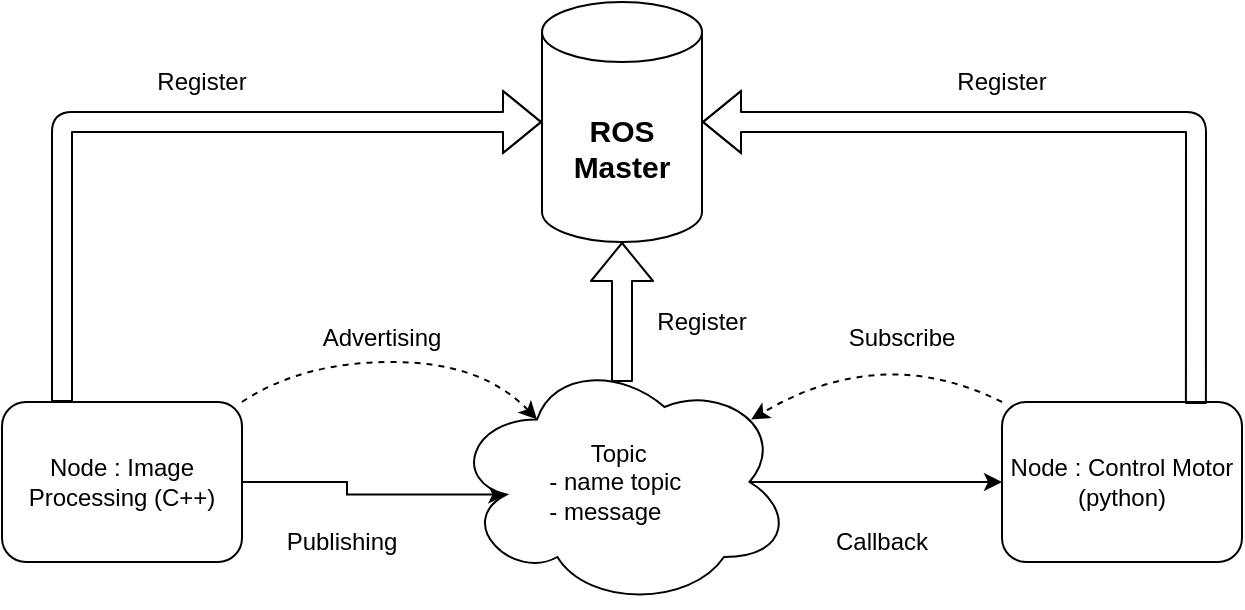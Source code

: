 <mxfile version="14.7.7" type="github">
  <diagram id="xefSnKeaQwo-I6Wb9cvb" name="Page-1">
    <mxGraphModel dx="1373" dy="774" grid="1" gridSize="10" guides="1" tooltips="1" connect="1" arrows="1" fold="1" page="1" pageScale="1" pageWidth="827" pageHeight="1169" math="0" shadow="0">
      <root>
        <mxCell id="0" />
        <mxCell id="1" parent="0" />
        <mxCell id="JplTg-2ZCXmD6sLREcR1-1" value="&lt;font style=&quot;font-size: 15px&quot;&gt;&lt;b&gt;ROS &lt;br&gt;Master&lt;/b&gt;&lt;/font&gt;" style="shape=cylinder3;whiteSpace=wrap;html=1;boundedLbl=1;backgroundOutline=1;size=15;" vertex="1" parent="1">
          <mxGeometry x="320" y="240" width="80" height="120" as="geometry" />
        </mxCell>
        <mxCell id="JplTg-2ZCXmD6sLREcR1-6" style="edgeStyle=orthogonalEdgeStyle;rounded=0;orthogonalLoop=1;jettySize=auto;html=1;entryX=0.16;entryY=0.55;entryDx=0;entryDy=0;entryPerimeter=0;" edge="1" parent="1" source="JplTg-2ZCXmD6sLREcR1-2" target="JplTg-2ZCXmD6sLREcR1-4">
          <mxGeometry relative="1" as="geometry" />
        </mxCell>
        <mxCell id="JplTg-2ZCXmD6sLREcR1-2" value="Node : Image Processing (C++)" style="rounded=1;whiteSpace=wrap;html=1;" vertex="1" parent="1">
          <mxGeometry x="50" y="440" width="120" height="80" as="geometry" />
        </mxCell>
        <mxCell id="JplTg-2ZCXmD6sLREcR1-3" value="Node : Control Motor&lt;br&gt;(python)" style="rounded=1;whiteSpace=wrap;html=1;" vertex="1" parent="1">
          <mxGeometry x="550" y="440" width="120" height="80" as="geometry" />
        </mxCell>
        <mxCell id="JplTg-2ZCXmD6sLREcR1-9" style="edgeStyle=orthogonalEdgeStyle;rounded=0;orthogonalLoop=1;jettySize=auto;html=1;entryX=0;entryY=0.5;entryDx=0;entryDy=0;exitX=0.875;exitY=0.5;exitDx=0;exitDy=0;exitPerimeter=0;" edge="1" parent="1" source="JplTg-2ZCXmD6sLREcR1-4" target="JplTg-2ZCXmD6sLREcR1-3">
          <mxGeometry relative="1" as="geometry" />
        </mxCell>
        <mxCell id="JplTg-2ZCXmD6sLREcR1-4" value="Topic&amp;nbsp;&lt;br&gt;- name topic&amp;nbsp;&amp;nbsp;&lt;br&gt;- message&amp;nbsp; &amp;nbsp; &amp;nbsp;" style="ellipse;shape=cloud;whiteSpace=wrap;html=1;" vertex="1" parent="1">
          <mxGeometry x="275" y="417.5" width="170" height="125" as="geometry" />
        </mxCell>
        <mxCell id="JplTg-2ZCXmD6sLREcR1-7" value="Publishing" style="text;html=1;strokeColor=none;fillColor=none;align=center;verticalAlign=middle;whiteSpace=wrap;rounded=0;" vertex="1" parent="1">
          <mxGeometry x="200" y="500" width="40" height="20" as="geometry" />
        </mxCell>
        <mxCell id="JplTg-2ZCXmD6sLREcR1-8" value="Callback" style="text;html=1;strokeColor=none;fillColor=none;align=center;verticalAlign=middle;whiteSpace=wrap;rounded=0;" vertex="1" parent="1">
          <mxGeometry x="470" y="500" width="40" height="20" as="geometry" />
        </mxCell>
        <mxCell id="JplTg-2ZCXmD6sLREcR1-10" value="" style="curved=1;endArrow=classic;html=1;exitX=1;exitY=0;exitDx=0;exitDy=0;entryX=0.25;entryY=0.25;entryDx=0;entryDy=0;entryPerimeter=0;dashed=1;" edge="1" parent="1" source="JplTg-2ZCXmD6sLREcR1-2" target="JplTg-2ZCXmD6sLREcR1-4">
          <mxGeometry width="50" height="50" relative="1" as="geometry">
            <mxPoint x="130" y="380" as="sourcePoint" />
            <mxPoint x="180" y="330" as="targetPoint" />
            <Array as="points">
              <mxPoint x="200" y="420" />
              <mxPoint x="290" y="420" />
            </Array>
          </mxGeometry>
        </mxCell>
        <mxCell id="JplTg-2ZCXmD6sLREcR1-12" value="" style="curved=1;endArrow=classic;html=1;dashed=1;exitX=0;exitY=0;exitDx=0;exitDy=0;entryX=0.88;entryY=0.25;entryDx=0;entryDy=0;entryPerimeter=0;" edge="1" parent="1" source="JplTg-2ZCXmD6sLREcR1-3" target="JplTg-2ZCXmD6sLREcR1-4">
          <mxGeometry width="50" height="50" relative="1" as="geometry">
            <mxPoint x="540" y="290" as="sourcePoint" />
            <mxPoint x="440" y="410" as="targetPoint" />
            <Array as="points">
              <mxPoint x="490" y="410" />
            </Array>
          </mxGeometry>
        </mxCell>
        <mxCell id="JplTg-2ZCXmD6sLREcR1-14" value="Subscribe" style="text;html=1;strokeColor=none;fillColor=none;align=center;verticalAlign=middle;whiteSpace=wrap;rounded=0;" vertex="1" parent="1">
          <mxGeometry x="480" y="397.5" width="40" height="20" as="geometry" />
        </mxCell>
        <mxCell id="JplTg-2ZCXmD6sLREcR1-15" value="Advertising" style="text;html=1;strokeColor=none;fillColor=none;align=center;verticalAlign=middle;whiteSpace=wrap;rounded=0;" vertex="1" parent="1">
          <mxGeometry x="220" y="397.5" width="40" height="20" as="geometry" />
        </mxCell>
        <mxCell id="JplTg-2ZCXmD6sLREcR1-16" value="" style="shape=flexArrow;endArrow=classic;html=1;entryX=0.5;entryY=1;entryDx=0;entryDy=0;entryPerimeter=0;" edge="1" parent="1" target="JplTg-2ZCXmD6sLREcR1-1">
          <mxGeometry width="50" height="50" relative="1" as="geometry">
            <mxPoint x="360" y="430" as="sourcePoint" />
            <mxPoint x="410" y="380" as="targetPoint" />
          </mxGeometry>
        </mxCell>
        <mxCell id="JplTg-2ZCXmD6sLREcR1-17" value="Register" style="text;html=1;strokeColor=none;fillColor=none;align=center;verticalAlign=middle;whiteSpace=wrap;rounded=0;" vertex="1" parent="1">
          <mxGeometry x="380" y="390" width="40" height="20" as="geometry" />
        </mxCell>
        <mxCell id="JplTg-2ZCXmD6sLREcR1-18" value="" style="shape=flexArrow;endArrow=classic;html=1;exitX=0.25;exitY=0;exitDx=0;exitDy=0;entryX=0;entryY=0.5;entryDx=0;entryDy=0;entryPerimeter=0;" edge="1" parent="1" source="JplTg-2ZCXmD6sLREcR1-2" target="JplTg-2ZCXmD6sLREcR1-1">
          <mxGeometry width="50" height="50" relative="1" as="geometry">
            <mxPoint x="200" y="330" as="sourcePoint" />
            <mxPoint x="250" y="280" as="targetPoint" />
            <Array as="points">
              <mxPoint x="80" y="300" />
            </Array>
          </mxGeometry>
        </mxCell>
        <mxCell id="JplTg-2ZCXmD6sLREcR1-19" value="" style="shape=flexArrow;endArrow=classic;html=1;entryX=1;entryY=0.5;entryDx=0;entryDy=0;entryPerimeter=0;exitX=0.808;exitY=0.013;exitDx=0;exitDy=0;exitPerimeter=0;" edge="1" parent="1" source="JplTg-2ZCXmD6sLREcR1-3" target="JplTg-2ZCXmD6sLREcR1-1">
          <mxGeometry width="50" height="50" relative="1" as="geometry">
            <mxPoint x="640" y="330" as="sourcePoint" />
            <mxPoint x="690" y="280" as="targetPoint" />
            <Array as="points">
              <mxPoint x="647" y="300" />
            </Array>
          </mxGeometry>
        </mxCell>
        <mxCell id="JplTg-2ZCXmD6sLREcR1-20" value="Register" style="text;html=1;strokeColor=none;fillColor=none;align=center;verticalAlign=middle;whiteSpace=wrap;rounded=0;" vertex="1" parent="1">
          <mxGeometry x="130" y="270" width="40" height="20" as="geometry" />
        </mxCell>
        <mxCell id="JplTg-2ZCXmD6sLREcR1-21" value="Register" style="text;html=1;strokeColor=none;fillColor=none;align=center;verticalAlign=middle;whiteSpace=wrap;rounded=0;" vertex="1" parent="1">
          <mxGeometry x="530" y="270" width="40" height="20" as="geometry" />
        </mxCell>
        <mxCell id="JplTg-2ZCXmD6sLREcR1-22" style="edgeStyle=orthogonalEdgeStyle;rounded=0;orthogonalLoop=1;jettySize=auto;html=1;exitX=0.5;exitY=1;exitDx=0;exitDy=0;" edge="1" parent="1" source="JplTg-2ZCXmD6sLREcR1-20" target="JplTg-2ZCXmD6sLREcR1-20">
          <mxGeometry relative="1" as="geometry" />
        </mxCell>
      </root>
    </mxGraphModel>
  </diagram>
</mxfile>
